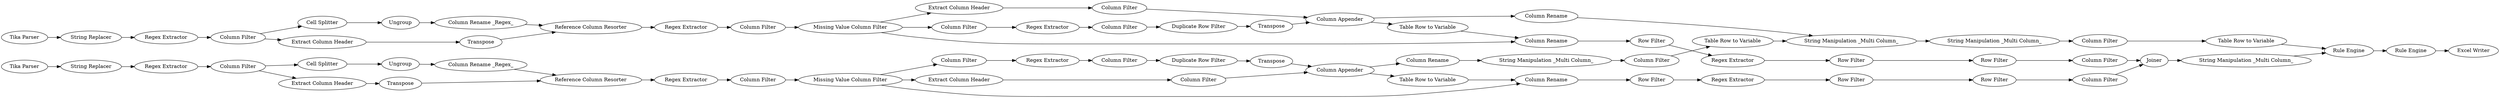digraph {
	1 [label="Tika Parser"]
	2 [label="Tika Parser"]
	11 [label="Cell Splitter"]
	12 [label=Ungroup]
	13 [label="Column Rename _Regex_"]
	14 [label="Reference Column Resorter"]
	15 [label="Extract Column Header"]
	16 [label=Transpose]
	17 [label="Regex Extractor"]
	18 [label="String Replacer"]
	19 [label="Regex Extractor"]
	20 [label="Column Filter"]
	21 [label="Column Filter"]
	22 [label="Missing Value Column Filter"]
	23 [label="Regex Extractor"]
	24 [label="Column Filter"]
	25 [label="Extract Column Header"]
	26 [label="Column Filter"]
	27 [label="Column Filter"]
	28 [label="Duplicate Row Filter"]
	35 [label=Transpose]
	36 [label="Column Appender"]
	37 [label="Column Rename"]
	38 [label="Table Row to Variable"]
	39 [label="Row Filter"]
	41 [label="Regex Extractor"]
	42 [label="Row Filter"]
	43 [label="Row Filter"]
	44 [label="Missing Value Column Filter"]
	45 [label="Regex Extractor"]
	46 [label="Column Filter"]
	47 [label="Extract Column Header"]
	48 [label="Column Filter"]
	49 [label="Column Filter"]
	50 [label="Duplicate Row Filter"]
	52 [label="Cell Splitter"]
	53 [label=Ungroup]
	54 [label=Transpose]
	55 [label="Column Rename _Regex_"]
	56 [label="Reference Column Resorter"]
	57 [label="Column Appender"]
	58 [label="Column Rename"]
	59 [label="Extract Column Header"]
	60 [label=Transpose]
	61 [label="Table Row to Variable"]
	62 [label="Row Filter"]
	63 [label="Regex Extractor"]
	64 [label="String Replacer"]
	65 [label="Regex Extractor"]
	66 [label="Regex Extractor"]
	67 [label="Row Filter"]
	68 [label="Column Filter"]
	69 [label="Column Filter"]
	70 [label="Row Filter"]
	71 [label=Joiner]
	73 [label="Column Rename"]
	74 [label="Column Rename"]
	79 [label="String Manipulation _Multi Column_"]
	80 [label="Column Filter"]
	84 [label="String Manipulation _Multi Column_"]
	86 [label="Column Filter"]
	87 [label="Table Row to Variable"]
	88 [label="Table Row to Variable"]
	91 [label="String Manipulation _Multi Column_"]
	97 [label="Rule Engine"]
	99 [label="String Manipulation _Multi Column_"]
	101 [label="Rule Engine"]
	102 [label="Column Filter"]
	103 [label="Column Filter"]
	105 [label="Excel Writer"]
	1 -> 64
	2 -> 18
	11 -> 12
	12 -> 13
	13 -> 14
	14 -> 17
	15 -> 16
	16 -> 14
	17 -> 20
	18 -> 19
	19 -> 21
	20 -> 22
	21 -> 15
	21 -> 11
	22 -> 24
	22 -> 25
	22 -> 37
	23 -> 27
	24 -> 23
	25 -> 26
	26 -> 36
	27 -> 28
	28 -> 35
	35 -> 36
	36 -> 38
	36 -> 74
	37 -> 39
	38 -> 37
	39 -> 41
	41 -> 42
	42 -> 43
	43 -> 102
	44 -> 46
	44 -> 47
	44 -> 58
	45 -> 49
	46 -> 45
	47 -> 48
	48 -> 57
	49 -> 50
	50 -> 54
	52 -> 53
	53 -> 55
	54 -> 57
	55 -> 56
	56 -> 63
	57 -> 61
	57 -> 73
	58 -> 62
	59 -> 60
	60 -> 56
	61 -> 58
	62 -> 66
	63 -> 68
	64 -> 65
	65 -> 69
	66 -> 67
	67 -> 70
	68 -> 44
	69 -> 52
	69 -> 59
	70 -> 103
	71 -> 91
	73 -> 84
	74 -> 79
	79 -> 99
	80 -> 88
	84 -> 86
	86 -> 87
	87 -> 79
	88 -> 97
	91 -> 97
	97 -> 101
	99 -> 80
	101 -> 105
	102 -> 71
	103 -> 71
	rankdir=LR
}
